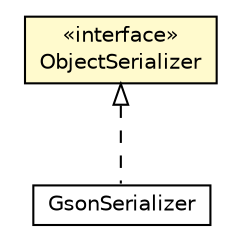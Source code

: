 #!/usr/local/bin/dot
#
# Class diagram 
# Generated by UMLGraph version R5_6_6-8-g8d7759 (http://www.umlgraph.org/)
#

digraph G {
	edge [fontname="Helvetica",fontsize=10,labelfontname="Helvetica",labelfontsize=10];
	node [fontname="Helvetica",fontsize=10,shape=plaintext];
	nodesep=0.25;
	ranksep=0.5;
	// org.dayatang.utils.ObjectSerializer
	c216 [label=<<table title="org.dayatang.utils.ObjectSerializer" border="0" cellborder="1" cellspacing="0" cellpadding="2" port="p" bgcolor="lemonChiffon" href="./ObjectSerializer.html">
		<tr><td><table border="0" cellspacing="0" cellpadding="1">
<tr><td align="center" balign="center"> &#171;interface&#187; </td></tr>
<tr><td align="center" balign="center"> ObjectSerializer </td></tr>
		</table></td></tr>
		</table>>, URL="./ObjectSerializer.html", fontname="Helvetica", fontcolor="black", fontsize=10.0];
	// org.dayatang.utils.serializer.GsonSerializer
	c227 [label=<<table title="org.dayatang.utils.serializer.GsonSerializer" border="0" cellborder="1" cellspacing="0" cellpadding="2" port="p" href="./serializer/GsonSerializer.html">
		<tr><td><table border="0" cellspacing="0" cellpadding="1">
<tr><td align="center" balign="center"> GsonSerializer </td></tr>
		</table></td></tr>
		</table>>, URL="./serializer/GsonSerializer.html", fontname="Helvetica", fontcolor="black", fontsize=10.0];
	//org.dayatang.utils.serializer.GsonSerializer implements org.dayatang.utils.ObjectSerializer
	c216:p -> c227:p [dir=back,arrowtail=empty,style=dashed];
}

